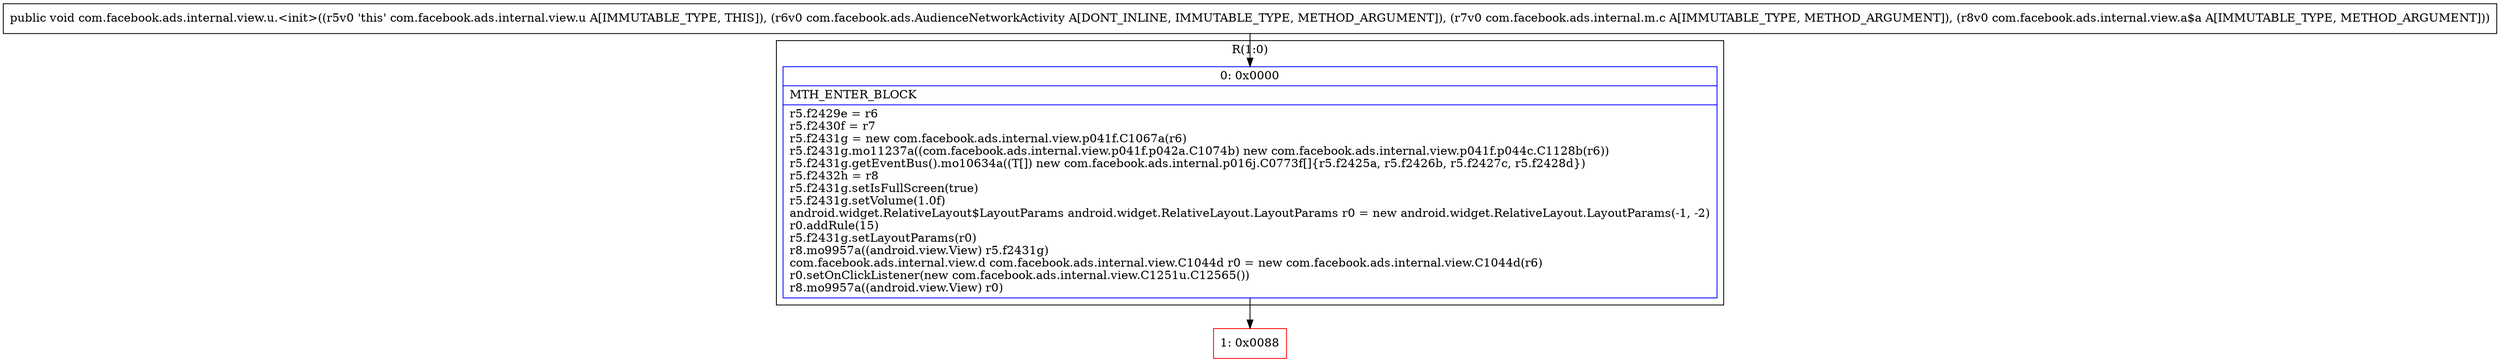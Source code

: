 digraph "CFG forcom.facebook.ads.internal.view.u.\<init\>(Lcom\/facebook\/ads\/AudienceNetworkActivity;Lcom\/facebook\/ads\/internal\/m\/c;Lcom\/facebook\/ads\/internal\/view\/a$a;)V" {
subgraph cluster_Region_1697214497 {
label = "R(1:0)";
node [shape=record,color=blue];
Node_0 [shape=record,label="{0\:\ 0x0000|MTH_ENTER_BLOCK\l|r5.f2429e = r6\lr5.f2430f = r7\lr5.f2431g = new com.facebook.ads.internal.view.p041f.C1067a(r6)\lr5.f2431g.mo11237a((com.facebook.ads.internal.view.p041f.p042a.C1074b) new com.facebook.ads.internal.view.p041f.p044c.C1128b(r6))\lr5.f2431g.getEventBus().mo10634a((T[]) new com.facebook.ads.internal.p016j.C0773f[]\{r5.f2425a, r5.f2426b, r5.f2427c, r5.f2428d\})\lr5.f2432h = r8\lr5.f2431g.setIsFullScreen(true)\lr5.f2431g.setVolume(1.0f)\landroid.widget.RelativeLayout$LayoutParams android.widget.RelativeLayout.LayoutParams r0 = new android.widget.RelativeLayout.LayoutParams(\-1, \-2)\lr0.addRule(15)\lr5.f2431g.setLayoutParams(r0)\lr8.mo9957a((android.view.View) r5.f2431g)\lcom.facebook.ads.internal.view.d com.facebook.ads.internal.view.C1044d r0 = new com.facebook.ads.internal.view.C1044d(r6)\lr0.setOnClickListener(new com.facebook.ads.internal.view.C1251u.C12565())\lr8.mo9957a((android.view.View) r0)\l}"];
}
Node_1 [shape=record,color=red,label="{1\:\ 0x0088}"];
MethodNode[shape=record,label="{public void com.facebook.ads.internal.view.u.\<init\>((r5v0 'this' com.facebook.ads.internal.view.u A[IMMUTABLE_TYPE, THIS]), (r6v0 com.facebook.ads.AudienceNetworkActivity A[DONT_INLINE, IMMUTABLE_TYPE, METHOD_ARGUMENT]), (r7v0 com.facebook.ads.internal.m.c A[IMMUTABLE_TYPE, METHOD_ARGUMENT]), (r8v0 com.facebook.ads.internal.view.a$a A[IMMUTABLE_TYPE, METHOD_ARGUMENT])) }"];
MethodNode -> Node_0;
Node_0 -> Node_1;
}

